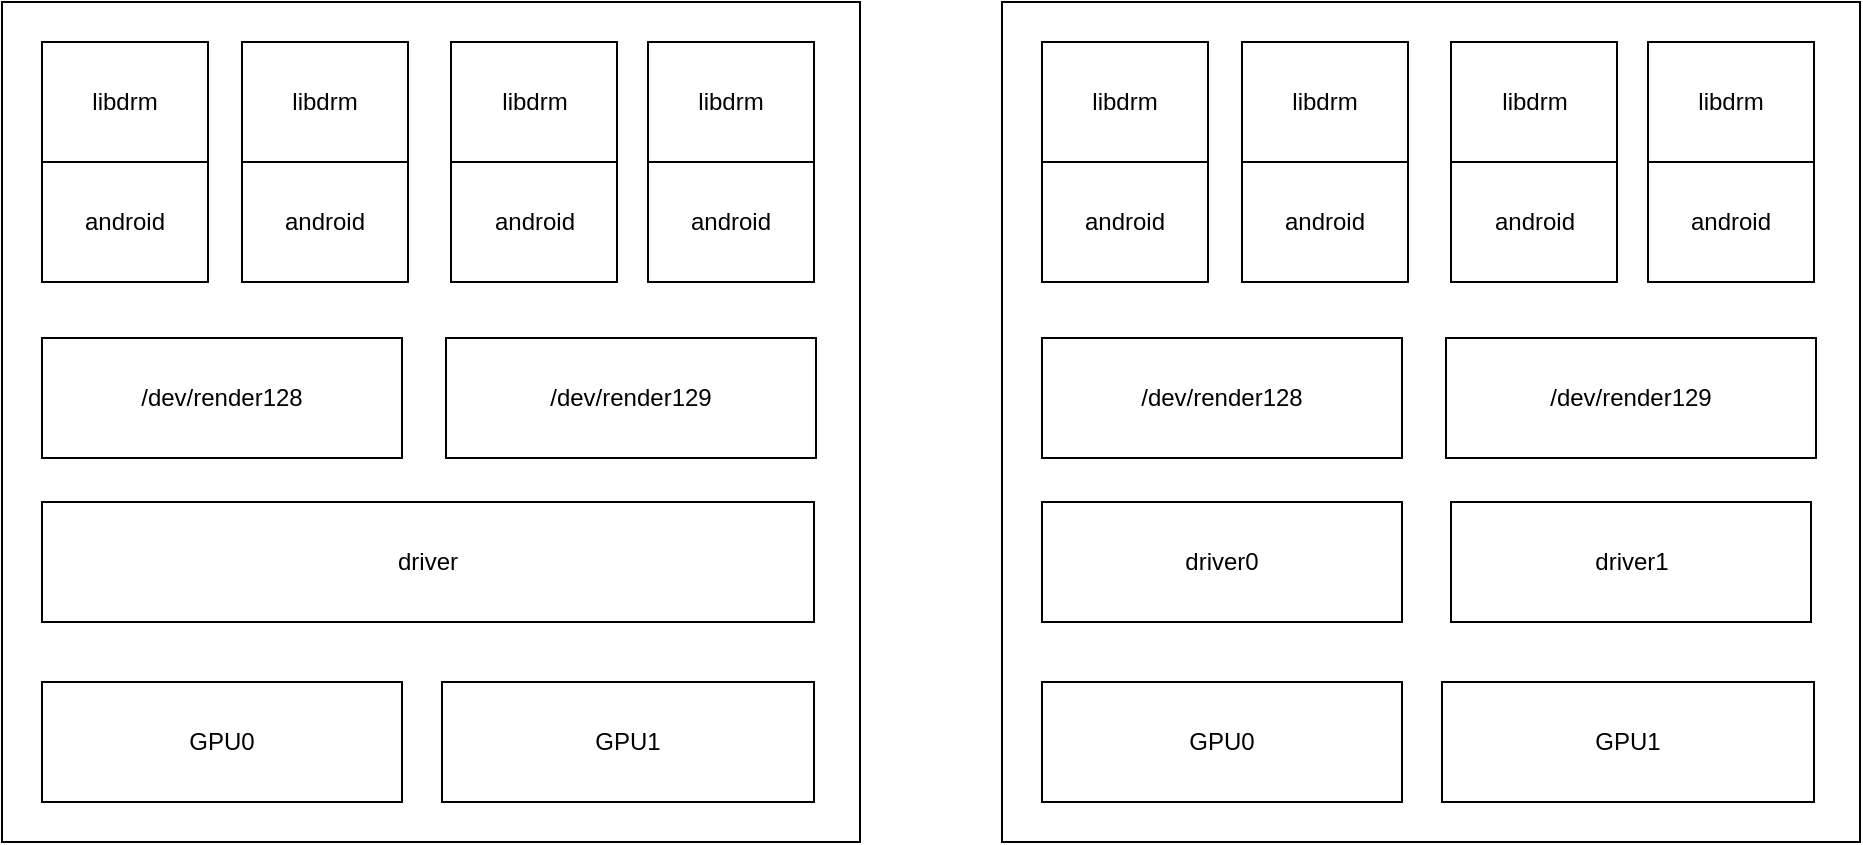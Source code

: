 <mxfile version="21.0.4" type="github">
  <diagram name="第 1 页" id="_fWz3mKXce-xbAd_N4y1">
    <mxGraphModel dx="2081" dy="843" grid="1" gridSize="10" guides="1" tooltips="1" connect="1" arrows="1" fold="1" page="1" pageScale="1" pageWidth="827" pageHeight="1169" math="0" shadow="0">
      <root>
        <mxCell id="0" />
        <mxCell id="1" parent="0" />
        <mxCell id="CrbNRZzl7jmJsJ6pIWmv-7" value="" style="rounded=0;whiteSpace=wrap;html=1;" vertex="1" parent="1">
          <mxGeometry x="-70" y="110" width="429" height="420" as="geometry" />
        </mxCell>
        <mxCell id="CrbNRZzl7jmJsJ6pIWmv-1" value="GPU0" style="rounded=0;whiteSpace=wrap;html=1;" vertex="1" parent="1">
          <mxGeometry x="-50" y="450" width="180" height="60" as="geometry" />
        </mxCell>
        <mxCell id="CrbNRZzl7jmJsJ6pIWmv-2" value="GPU1" style="rounded=0;whiteSpace=wrap;html=1;" vertex="1" parent="1">
          <mxGeometry x="150" y="450" width="186" height="60" as="geometry" />
        </mxCell>
        <mxCell id="CrbNRZzl7jmJsJ6pIWmv-3" value="driver" style="rounded=0;whiteSpace=wrap;html=1;" vertex="1" parent="1">
          <mxGeometry x="-50" y="360" width="386" height="60" as="geometry" />
        </mxCell>
        <mxCell id="CrbNRZzl7jmJsJ6pIWmv-4" value="/dev/render128" style="rounded=0;whiteSpace=wrap;html=1;" vertex="1" parent="1">
          <mxGeometry x="-50" y="278" width="180" height="60" as="geometry" />
        </mxCell>
        <mxCell id="CrbNRZzl7jmJsJ6pIWmv-5" value="/dev/render129" style="rounded=0;whiteSpace=wrap;html=1;" vertex="1" parent="1">
          <mxGeometry x="152" y="278" width="185" height="60" as="geometry" />
        </mxCell>
        <mxCell id="CrbNRZzl7jmJsJ6pIWmv-6" value="android" style="rounded=0;whiteSpace=wrap;html=1;" vertex="1" parent="1">
          <mxGeometry x="50" y="190" width="83" height="60" as="geometry" />
        </mxCell>
        <mxCell id="CrbNRZzl7jmJsJ6pIWmv-15" value="android" style="rounded=0;whiteSpace=wrap;html=1;" vertex="1" parent="1">
          <mxGeometry x="154.5" y="190" width="83" height="60" as="geometry" />
        </mxCell>
        <mxCell id="CrbNRZzl7jmJsJ6pIWmv-16" value="android" style="rounded=0;whiteSpace=wrap;html=1;" vertex="1" parent="1">
          <mxGeometry x="253" y="190" width="83" height="60" as="geometry" />
        </mxCell>
        <mxCell id="CrbNRZzl7jmJsJ6pIWmv-17" value="libdrm" style="rounded=0;whiteSpace=wrap;html=1;" vertex="1" parent="1">
          <mxGeometry x="253" y="130" width="83" height="60" as="geometry" />
        </mxCell>
        <mxCell id="CrbNRZzl7jmJsJ6pIWmv-18" value="libdrm" style="rounded=0;whiteSpace=wrap;html=1;" vertex="1" parent="1">
          <mxGeometry x="154.5" y="130" width="83" height="60" as="geometry" />
        </mxCell>
        <mxCell id="CrbNRZzl7jmJsJ6pIWmv-19" value="libdrm" style="rounded=0;whiteSpace=wrap;html=1;" vertex="1" parent="1">
          <mxGeometry x="50" y="130" width="83" height="60" as="geometry" />
        </mxCell>
        <mxCell id="CrbNRZzl7jmJsJ6pIWmv-28" value="android" style="rounded=0;whiteSpace=wrap;html=1;" vertex="1" parent="1">
          <mxGeometry x="-50" y="190" width="83" height="60" as="geometry" />
        </mxCell>
        <mxCell id="CrbNRZzl7jmJsJ6pIWmv-29" value="libdrm" style="rounded=0;whiteSpace=wrap;html=1;" vertex="1" parent="1">
          <mxGeometry x="-50" y="130" width="83" height="60" as="geometry" />
        </mxCell>
        <mxCell id="CrbNRZzl7jmJsJ6pIWmv-32" value="" style="rounded=0;whiteSpace=wrap;html=1;" vertex="1" parent="1">
          <mxGeometry x="430" y="110" width="429" height="420" as="geometry" />
        </mxCell>
        <mxCell id="CrbNRZzl7jmJsJ6pIWmv-33" value="GPU0" style="rounded=0;whiteSpace=wrap;html=1;" vertex="1" parent="1">
          <mxGeometry x="450" y="450" width="180" height="60" as="geometry" />
        </mxCell>
        <mxCell id="CrbNRZzl7jmJsJ6pIWmv-34" value="GPU1" style="rounded=0;whiteSpace=wrap;html=1;" vertex="1" parent="1">
          <mxGeometry x="650" y="450" width="186" height="60" as="geometry" />
        </mxCell>
        <mxCell id="CrbNRZzl7jmJsJ6pIWmv-35" value="driver0" style="rounded=0;whiteSpace=wrap;html=1;" vertex="1" parent="1">
          <mxGeometry x="450" y="360" width="180" height="60" as="geometry" />
        </mxCell>
        <mxCell id="CrbNRZzl7jmJsJ6pIWmv-36" value="/dev/render128" style="rounded=0;whiteSpace=wrap;html=1;" vertex="1" parent="1">
          <mxGeometry x="450" y="278" width="180" height="60" as="geometry" />
        </mxCell>
        <mxCell id="CrbNRZzl7jmJsJ6pIWmv-37" value="/dev/render129" style="rounded=0;whiteSpace=wrap;html=1;" vertex="1" parent="1">
          <mxGeometry x="652" y="278" width="185" height="60" as="geometry" />
        </mxCell>
        <mxCell id="CrbNRZzl7jmJsJ6pIWmv-38" value="android" style="rounded=0;whiteSpace=wrap;html=1;" vertex="1" parent="1">
          <mxGeometry x="550" y="190" width="83" height="60" as="geometry" />
        </mxCell>
        <mxCell id="CrbNRZzl7jmJsJ6pIWmv-39" value="android" style="rounded=0;whiteSpace=wrap;html=1;" vertex="1" parent="1">
          <mxGeometry x="654.5" y="190" width="83" height="60" as="geometry" />
        </mxCell>
        <mxCell id="CrbNRZzl7jmJsJ6pIWmv-40" value="android" style="rounded=0;whiteSpace=wrap;html=1;" vertex="1" parent="1">
          <mxGeometry x="753" y="190" width="83" height="60" as="geometry" />
        </mxCell>
        <mxCell id="CrbNRZzl7jmJsJ6pIWmv-41" value="libdrm" style="rounded=0;whiteSpace=wrap;html=1;" vertex="1" parent="1">
          <mxGeometry x="753" y="130" width="83" height="60" as="geometry" />
        </mxCell>
        <mxCell id="CrbNRZzl7jmJsJ6pIWmv-42" value="libdrm" style="rounded=0;whiteSpace=wrap;html=1;" vertex="1" parent="1">
          <mxGeometry x="654.5" y="130" width="83" height="60" as="geometry" />
        </mxCell>
        <mxCell id="CrbNRZzl7jmJsJ6pIWmv-43" value="libdrm" style="rounded=0;whiteSpace=wrap;html=1;" vertex="1" parent="1">
          <mxGeometry x="550" y="130" width="83" height="60" as="geometry" />
        </mxCell>
        <mxCell id="CrbNRZzl7jmJsJ6pIWmv-44" value="android" style="rounded=0;whiteSpace=wrap;html=1;" vertex="1" parent="1">
          <mxGeometry x="450" y="190" width="83" height="60" as="geometry" />
        </mxCell>
        <mxCell id="CrbNRZzl7jmJsJ6pIWmv-45" value="libdrm" style="rounded=0;whiteSpace=wrap;html=1;" vertex="1" parent="1">
          <mxGeometry x="450" y="130" width="83" height="60" as="geometry" />
        </mxCell>
        <mxCell id="CrbNRZzl7jmJsJ6pIWmv-46" value="driver1" style="rounded=0;whiteSpace=wrap;html=1;" vertex="1" parent="1">
          <mxGeometry x="654.5" y="360" width="180" height="60" as="geometry" />
        </mxCell>
      </root>
    </mxGraphModel>
  </diagram>
</mxfile>
